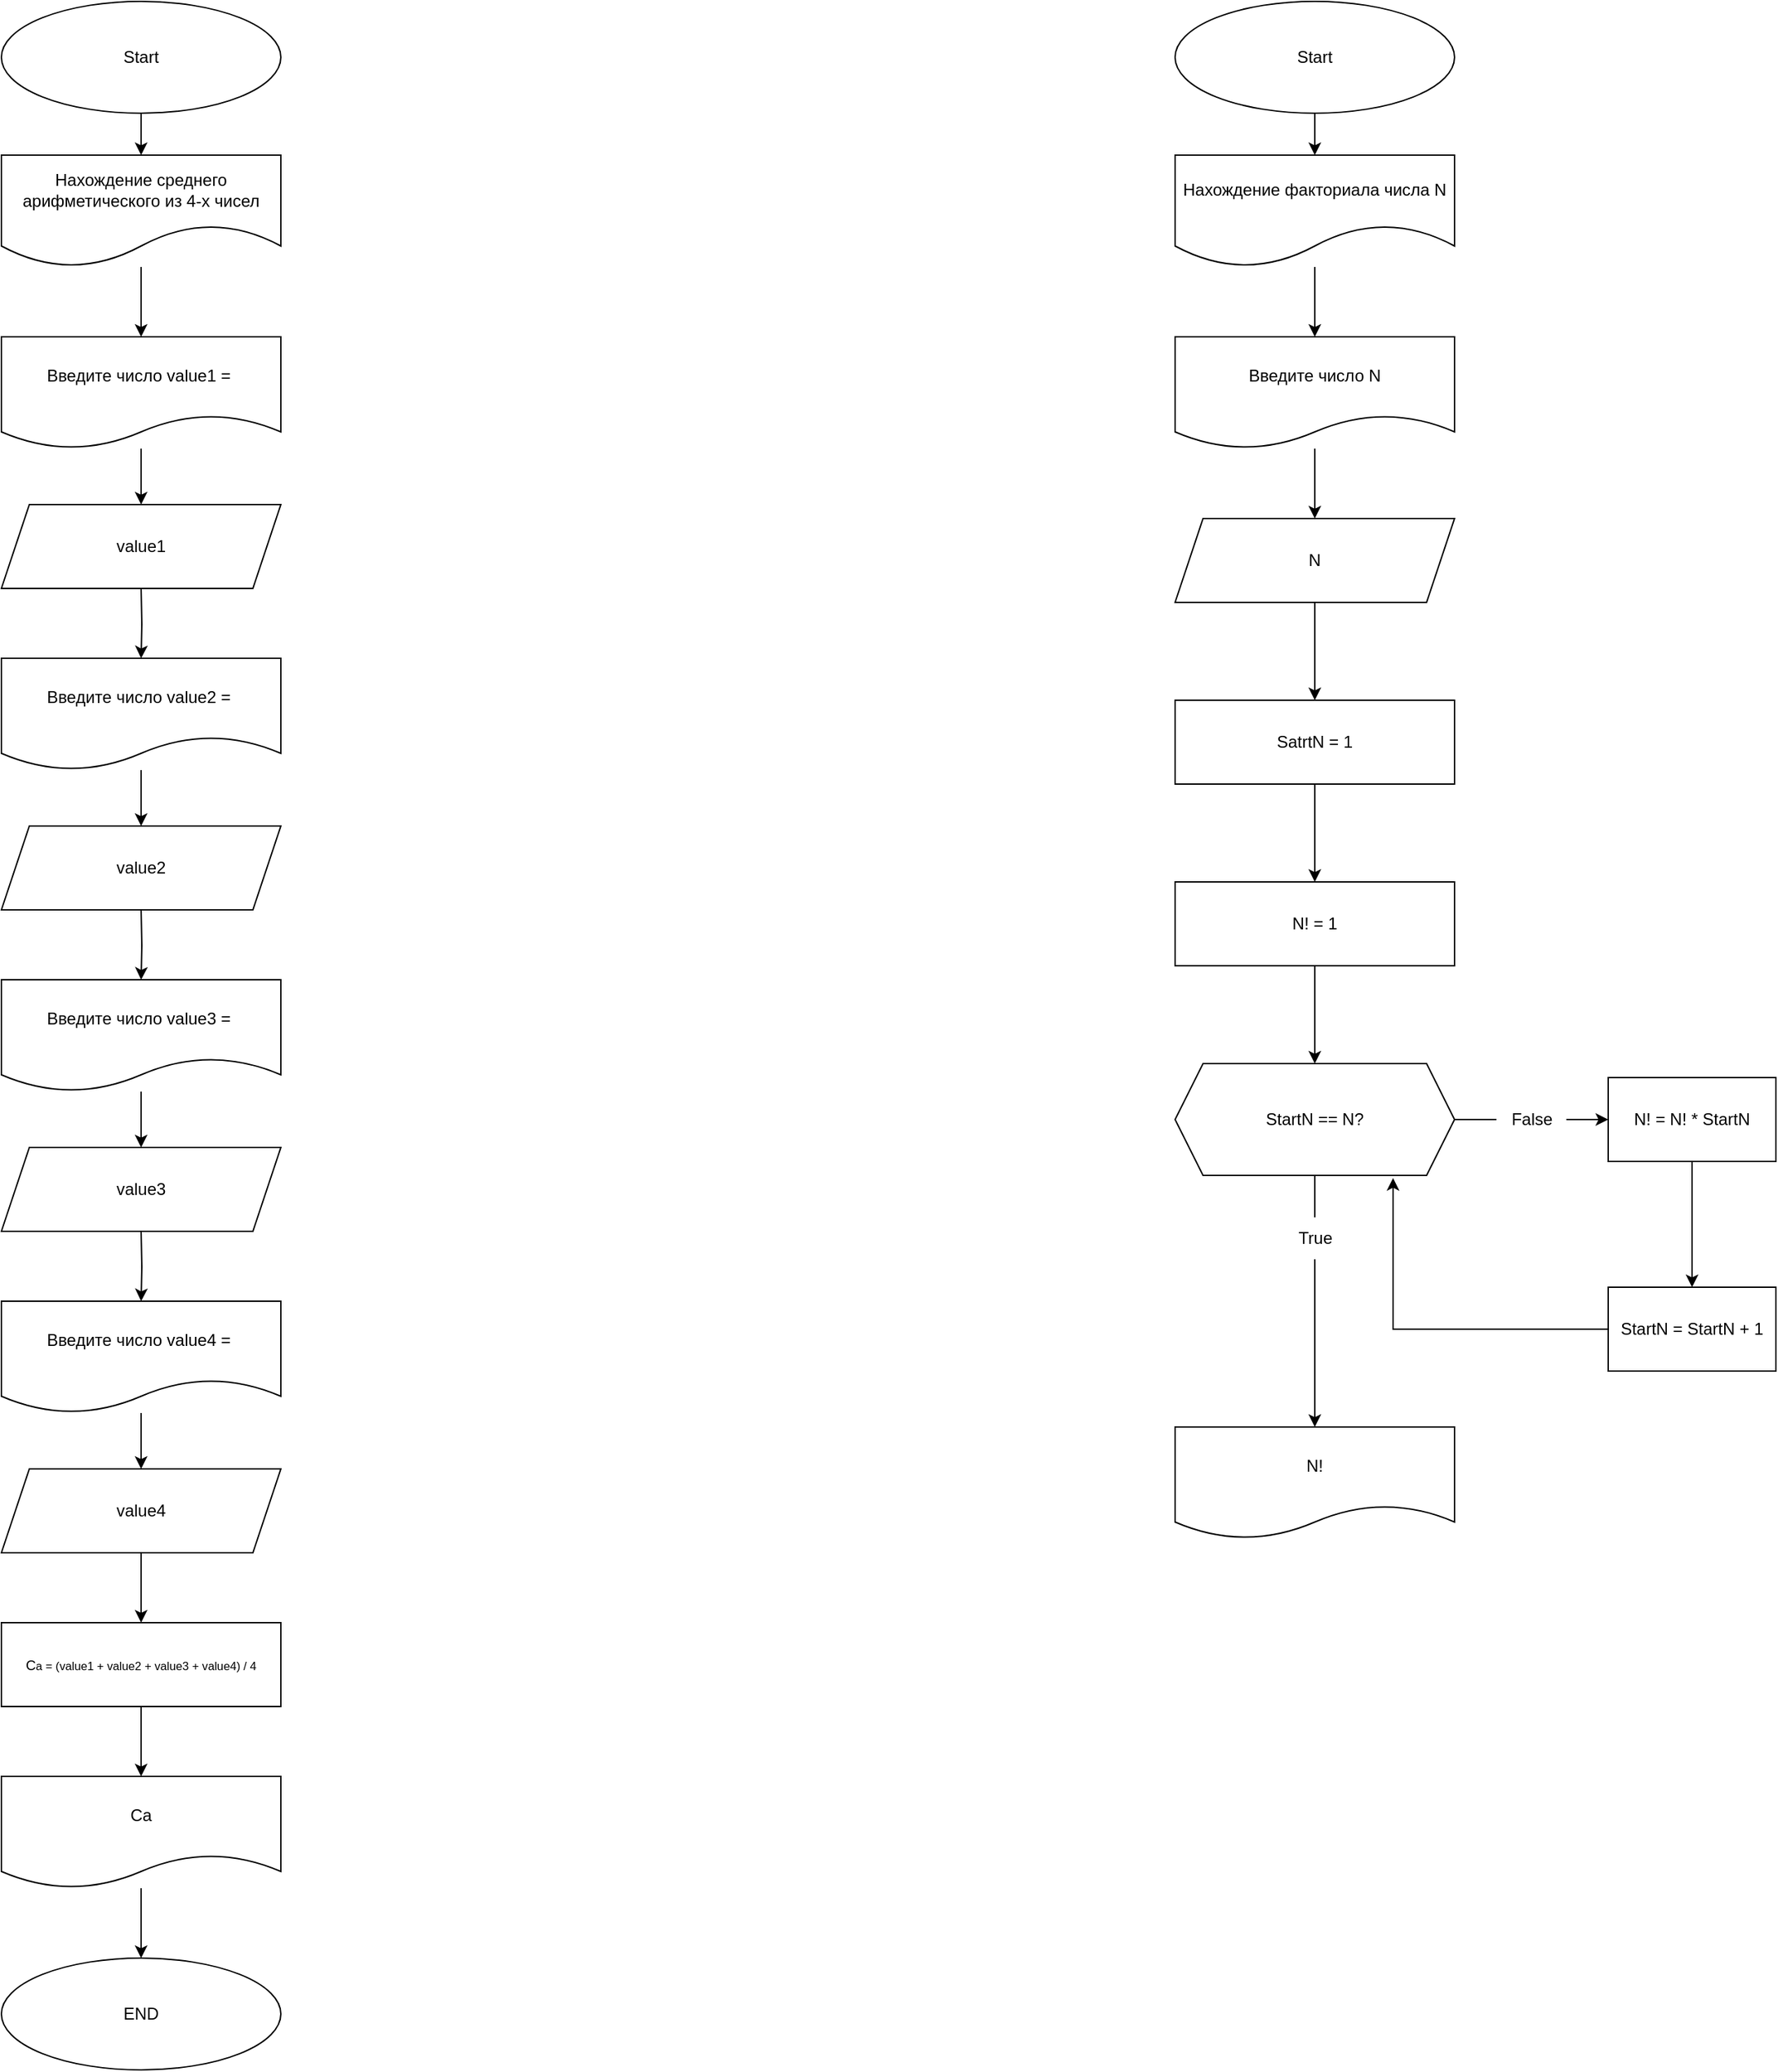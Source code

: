 <mxfile version="20.8.13" type="device"><diagram name="Страница 1" id="cIByhIibaFkoOt2Eq_Z2"><mxGraphModel dx="1559" dy="946" grid="1" gridSize="10" guides="1" tooltips="1" connect="1" arrows="1" fold="1" page="1" pageScale="1" pageWidth="827" pageHeight="1169" math="0" shadow="0"><root><mxCell id="0"/><mxCell id="1" parent="0"/><mxCell id="Iv2fcKn3PIPngfkAk6VK-4" value="" style="edgeStyle=orthogonalEdgeStyle;rounded=0;orthogonalLoop=1;jettySize=auto;html=1;" edge="1" parent="1" source="Iv2fcKn3PIPngfkAk6VK-1" target="Iv2fcKn3PIPngfkAk6VK-3"><mxGeometry relative="1" as="geometry"/></mxCell><mxCell id="Iv2fcKn3PIPngfkAk6VK-1" value="Start" style="ellipse;whiteSpace=wrap;html=1;" vertex="1" parent="1"><mxGeometry x="320" y="40" width="200" height="80" as="geometry"/></mxCell><mxCell id="Iv2fcKn3PIPngfkAk6VK-6" value="" style="edgeStyle=orthogonalEdgeStyle;rounded=0;orthogonalLoop=1;jettySize=auto;html=1;" edge="1" parent="1" source="Iv2fcKn3PIPngfkAk6VK-3" target="Iv2fcKn3PIPngfkAk6VK-5"><mxGeometry relative="1" as="geometry"/></mxCell><mxCell id="Iv2fcKn3PIPngfkAk6VK-3" value="Нахождение среднего арифметического из 4-х чисел" style="shape=document;whiteSpace=wrap;html=1;boundedLbl=1;size=0.375;" vertex="1" parent="1"><mxGeometry x="320" y="150" width="200" height="80" as="geometry"/></mxCell><mxCell id="Iv2fcKn3PIPngfkAk6VK-10" value="" style="edgeStyle=orthogonalEdgeStyle;rounded=0;orthogonalLoop=1;jettySize=auto;html=1;" edge="1" parent="1" source="Iv2fcKn3PIPngfkAk6VK-5" target="Iv2fcKn3PIPngfkAk6VK-9"><mxGeometry relative="1" as="geometry"/></mxCell><mxCell id="Iv2fcKn3PIPngfkAk6VK-5" value="Введите число value1 =&amp;nbsp;" style="shape=document;whiteSpace=wrap;html=1;boundedLbl=1;" vertex="1" parent="1"><mxGeometry x="320" y="280" width="200" height="80" as="geometry"/></mxCell><mxCell id="Iv2fcKn3PIPngfkAk6VK-9" value="value1" style="shape=parallelogram;perimeter=parallelogramPerimeter;whiteSpace=wrap;html=1;fixedSize=1;" vertex="1" parent="1"><mxGeometry x="320" y="400" width="200" height="60" as="geometry"/></mxCell><mxCell id="Iv2fcKn3PIPngfkAk6VK-13" value="" style="edgeStyle=orthogonalEdgeStyle;rounded=0;orthogonalLoop=1;jettySize=auto;html=1;" edge="1" parent="1" target="Iv2fcKn3PIPngfkAk6VK-15"><mxGeometry relative="1" as="geometry"><mxPoint x="420" y="460" as="sourcePoint"/></mxGeometry></mxCell><mxCell id="Iv2fcKn3PIPngfkAk6VK-14" value="" style="edgeStyle=orthogonalEdgeStyle;rounded=0;orthogonalLoop=1;jettySize=auto;html=1;" edge="1" parent="1" source="Iv2fcKn3PIPngfkAk6VK-15" target="Iv2fcKn3PIPngfkAk6VK-16"><mxGeometry relative="1" as="geometry"/></mxCell><mxCell id="Iv2fcKn3PIPngfkAk6VK-15" value="Введите число value2 =&amp;nbsp;" style="shape=document;whiteSpace=wrap;html=1;boundedLbl=1;" vertex="1" parent="1"><mxGeometry x="320" y="510" width="200" height="80" as="geometry"/></mxCell><mxCell id="Iv2fcKn3PIPngfkAk6VK-16" value="value2" style="shape=parallelogram;perimeter=parallelogramPerimeter;whiteSpace=wrap;html=1;fixedSize=1;" vertex="1" parent="1"><mxGeometry x="320" y="630" width="200" height="60" as="geometry"/></mxCell><mxCell id="Iv2fcKn3PIPngfkAk6VK-17" value="" style="edgeStyle=orthogonalEdgeStyle;rounded=0;orthogonalLoop=1;jettySize=auto;html=1;" edge="1" parent="1" target="Iv2fcKn3PIPngfkAk6VK-19"><mxGeometry relative="1" as="geometry"><mxPoint x="420" y="690" as="sourcePoint"/></mxGeometry></mxCell><mxCell id="Iv2fcKn3PIPngfkAk6VK-18" value="" style="edgeStyle=orthogonalEdgeStyle;rounded=0;orthogonalLoop=1;jettySize=auto;html=1;" edge="1" parent="1" source="Iv2fcKn3PIPngfkAk6VK-19" target="Iv2fcKn3PIPngfkAk6VK-20"><mxGeometry relative="1" as="geometry"/></mxCell><mxCell id="Iv2fcKn3PIPngfkAk6VK-19" value="Введите число value3 =&amp;nbsp;" style="shape=document;whiteSpace=wrap;html=1;boundedLbl=1;" vertex="1" parent="1"><mxGeometry x="320" y="740" width="200" height="80" as="geometry"/></mxCell><mxCell id="Iv2fcKn3PIPngfkAk6VK-20" value="value3" style="shape=parallelogram;perimeter=parallelogramPerimeter;whiteSpace=wrap;html=1;fixedSize=1;" vertex="1" parent="1"><mxGeometry x="320" y="860" width="200" height="60" as="geometry"/></mxCell><mxCell id="Iv2fcKn3PIPngfkAk6VK-21" value="" style="edgeStyle=orthogonalEdgeStyle;rounded=0;orthogonalLoop=1;jettySize=auto;html=1;" edge="1" parent="1" target="Iv2fcKn3PIPngfkAk6VK-23"><mxGeometry relative="1" as="geometry"><mxPoint x="420" y="920" as="sourcePoint"/></mxGeometry></mxCell><mxCell id="Iv2fcKn3PIPngfkAk6VK-22" value="" style="edgeStyle=orthogonalEdgeStyle;rounded=0;orthogonalLoop=1;jettySize=auto;html=1;" edge="1" parent="1" source="Iv2fcKn3PIPngfkAk6VK-23" target="Iv2fcKn3PIPngfkAk6VK-24"><mxGeometry relative="1" as="geometry"/></mxCell><mxCell id="Iv2fcKn3PIPngfkAk6VK-23" value="Введите число value4 =&amp;nbsp;" style="shape=document;whiteSpace=wrap;html=1;boundedLbl=1;" vertex="1" parent="1"><mxGeometry x="320" y="970" width="200" height="80" as="geometry"/></mxCell><mxCell id="Iv2fcKn3PIPngfkAk6VK-26" value="" style="edgeStyle=orthogonalEdgeStyle;rounded=0;orthogonalLoop=1;jettySize=auto;html=1;" edge="1" parent="1" source="Iv2fcKn3PIPngfkAk6VK-24" target="Iv2fcKn3PIPngfkAk6VK-25"><mxGeometry relative="1" as="geometry"/></mxCell><mxCell id="Iv2fcKn3PIPngfkAk6VK-24" value="value4" style="shape=parallelogram;perimeter=parallelogramPerimeter;whiteSpace=wrap;html=1;fixedSize=1;" vertex="1" parent="1"><mxGeometry x="320" y="1090" width="200" height="60" as="geometry"/></mxCell><mxCell id="Iv2fcKn3PIPngfkAk6VK-29" value="" style="edgeStyle=orthogonalEdgeStyle;rounded=0;orthogonalLoop=1;jettySize=auto;html=1;" edge="1" parent="1" source="Iv2fcKn3PIPngfkAk6VK-25" target="Iv2fcKn3PIPngfkAk6VK-28"><mxGeometry relative="1" as="geometry"/></mxCell><mxCell id="Iv2fcKn3PIPngfkAk6VK-25" value="&lt;span style=&quot;font-size: 10px;&quot;&gt;C&lt;/span&gt;&lt;span style=&quot;font-size: 8.333px;&quot;&gt;a = (value1 + value2 + value3 + value4) / 4&lt;/span&gt;" style="whiteSpace=wrap;html=1;" vertex="1" parent="1"><mxGeometry x="320" y="1200" width="200" height="60" as="geometry"/></mxCell><mxCell id="Iv2fcKn3PIPngfkAk6VK-31" value="" style="edgeStyle=orthogonalEdgeStyle;rounded=0;orthogonalLoop=1;jettySize=auto;html=1;" edge="1" parent="1" source="Iv2fcKn3PIPngfkAk6VK-28" target="Iv2fcKn3PIPngfkAk6VK-30"><mxGeometry relative="1" as="geometry"/></mxCell><mxCell id="Iv2fcKn3PIPngfkAk6VK-28" value="Ca" style="shape=document;whiteSpace=wrap;html=1;boundedLbl=1;" vertex="1" parent="1"><mxGeometry x="320" y="1310" width="200" height="80" as="geometry"/></mxCell><mxCell id="Iv2fcKn3PIPngfkAk6VK-30" value="END" style="ellipse;whiteSpace=wrap;html=1;" vertex="1" parent="1"><mxGeometry x="320" y="1440" width="200" height="80" as="geometry"/></mxCell><mxCell id="Iv2fcKn3PIPngfkAk6VK-32" value="" style="edgeStyle=orthogonalEdgeStyle;rounded=0;orthogonalLoop=1;jettySize=auto;html=1;" edge="1" parent="1" source="Iv2fcKn3PIPngfkAk6VK-33" target="Iv2fcKn3PIPngfkAk6VK-34"><mxGeometry relative="1" as="geometry"/></mxCell><mxCell id="Iv2fcKn3PIPngfkAk6VK-33" value="Start" style="ellipse;whiteSpace=wrap;html=1;" vertex="1" parent="1"><mxGeometry x="1160" y="40" width="200" height="80" as="geometry"/></mxCell><mxCell id="Iv2fcKn3PIPngfkAk6VK-39" value="" style="edgeStyle=orthogonalEdgeStyle;rounded=0;orthogonalLoop=1;jettySize=auto;html=1;" edge="1" parent="1" source="Iv2fcKn3PIPngfkAk6VK-34" target="Iv2fcKn3PIPngfkAk6VK-38"><mxGeometry relative="1" as="geometry"/></mxCell><mxCell id="Iv2fcKn3PIPngfkAk6VK-34" value="Нахождение факториала числа N" style="shape=document;whiteSpace=wrap;html=1;boundedLbl=1;size=0.375;" vertex="1" parent="1"><mxGeometry x="1160" y="150" width="200" height="80" as="geometry"/></mxCell><mxCell id="Iv2fcKn3PIPngfkAk6VK-42" value="" style="edgeStyle=orthogonalEdgeStyle;rounded=0;orthogonalLoop=1;jettySize=auto;html=1;" edge="1" parent="1" source="Iv2fcKn3PIPngfkAk6VK-38" target="Iv2fcKn3PIPngfkAk6VK-41"><mxGeometry relative="1" as="geometry"/></mxCell><mxCell id="Iv2fcKn3PIPngfkAk6VK-38" value="Введите число N" style="shape=document;whiteSpace=wrap;html=1;boundedLbl=1;" vertex="1" parent="1"><mxGeometry x="1160" y="280" width="200" height="80" as="geometry"/></mxCell><mxCell id="Iv2fcKn3PIPngfkAk6VK-45" value="" style="edgeStyle=orthogonalEdgeStyle;rounded=0;orthogonalLoop=1;jettySize=auto;html=1;" edge="1" parent="1" source="Iv2fcKn3PIPngfkAk6VK-41" target="Iv2fcKn3PIPngfkAk6VK-44"><mxGeometry relative="1" as="geometry"/></mxCell><mxCell id="Iv2fcKn3PIPngfkAk6VK-41" value="N" style="shape=parallelogram;perimeter=parallelogramPerimeter;whiteSpace=wrap;html=1;fixedSize=1;" vertex="1" parent="1"><mxGeometry x="1160" y="410" width="200" height="60" as="geometry"/></mxCell><mxCell id="Iv2fcKn3PIPngfkAk6VK-47" value="" style="edgeStyle=orthogonalEdgeStyle;rounded=0;orthogonalLoop=1;jettySize=auto;html=1;entryX=0.5;entryY=0;entryDx=0;entryDy=0;" edge="1" parent="1" source="Iv2fcKn3PIPngfkAk6VK-44" target="Iv2fcKn3PIPngfkAk6VK-55"><mxGeometry relative="1" as="geometry"><mxPoint x="1310" y="640" as="targetPoint"/></mxGeometry></mxCell><mxCell id="Iv2fcKn3PIPngfkAk6VK-44" value="SatrtN = 1" style="whiteSpace=wrap;html=1;" vertex="1" parent="1"><mxGeometry x="1160" y="540" width="200" height="60" as="geometry"/></mxCell><mxCell id="Iv2fcKn3PIPngfkAk6VK-50" value="" style="edgeStyle=orthogonalEdgeStyle;rounded=0;orthogonalLoop=1;jettySize=auto;html=1;startArrow=none;" edge="1" parent="1" source="Iv2fcKn3PIPngfkAk6VK-51" target="Iv2fcKn3PIPngfkAk6VK-49"><mxGeometry relative="1" as="geometry"><Array as="points"><mxPoint x="1260" y="960"/><mxPoint x="1260" y="960"/></Array></mxGeometry></mxCell><mxCell id="Iv2fcKn3PIPngfkAk6VK-59" value="" style="edgeStyle=orthogonalEdgeStyle;rounded=0;orthogonalLoop=1;jettySize=auto;html=1;startArrow=none;" edge="1" parent="1" source="Iv2fcKn3PIPngfkAk6VK-63" target="Iv2fcKn3PIPngfkAk6VK-58"><mxGeometry relative="1" as="geometry"/></mxCell><mxCell id="Iv2fcKn3PIPngfkAk6VK-46" value="StartN == N?" style="shape=hexagon;perimeter=hexagonPerimeter2;whiteSpace=wrap;html=1;fixedSize=1;direction=west;" vertex="1" parent="1"><mxGeometry x="1160" y="800" width="200" height="80" as="geometry"/></mxCell><mxCell id="Iv2fcKn3PIPngfkAk6VK-49" value="N!" style="shape=document;whiteSpace=wrap;html=1;boundedLbl=1;" vertex="1" parent="1"><mxGeometry x="1160" y="1060" width="200" height="80" as="geometry"/></mxCell><mxCell id="Iv2fcKn3PIPngfkAk6VK-52" value="" style="edgeStyle=orthogonalEdgeStyle;rounded=0;orthogonalLoop=1;jettySize=auto;html=1;endArrow=none;" edge="1" parent="1" source="Iv2fcKn3PIPngfkAk6VK-46" target="Iv2fcKn3PIPngfkAk6VK-51"><mxGeometry relative="1" as="geometry"><mxPoint x="1260" y="880" as="sourcePoint"/><mxPoint x="1260" y="960" as="targetPoint"/></mxGeometry></mxCell><mxCell id="Iv2fcKn3PIPngfkAk6VK-51" value="True" style="text;html=1;align=center;verticalAlign=middle;resizable=0;points=[];autosize=1;strokeColor=none;fillColor=none;" vertex="1" parent="1"><mxGeometry x="1235" y="910" width="50" height="30" as="geometry"/></mxCell><mxCell id="Iv2fcKn3PIPngfkAk6VK-56" style="edgeStyle=orthogonalEdgeStyle;rounded=0;orthogonalLoop=1;jettySize=auto;html=1;entryX=0.5;entryY=1;entryDx=0;entryDy=0;" edge="1" parent="1" source="Iv2fcKn3PIPngfkAk6VK-55" target="Iv2fcKn3PIPngfkAk6VK-46"><mxGeometry relative="1" as="geometry"><mxPoint x="1330" y="770" as="targetPoint"/></mxGeometry></mxCell><mxCell id="Iv2fcKn3PIPngfkAk6VK-55" value="N! = 1" style="whiteSpace=wrap;html=1;" vertex="1" parent="1"><mxGeometry x="1160" y="670" width="200" height="60" as="geometry"/></mxCell><mxCell id="Iv2fcKn3PIPngfkAk6VK-61" value="" style="edgeStyle=orthogonalEdgeStyle;rounded=0;orthogonalLoop=1;jettySize=auto;html=1;" edge="1" parent="1" source="Iv2fcKn3PIPngfkAk6VK-58" target="Iv2fcKn3PIPngfkAk6VK-60"><mxGeometry relative="1" as="geometry"/></mxCell><mxCell id="Iv2fcKn3PIPngfkAk6VK-58" value="N! = N! * StartN" style="whiteSpace=wrap;html=1;" vertex="1" parent="1"><mxGeometry x="1470" y="810" width="120" height="60" as="geometry"/></mxCell><mxCell id="Iv2fcKn3PIPngfkAk6VK-65" style="edgeStyle=orthogonalEdgeStyle;rounded=0;orthogonalLoop=1;jettySize=auto;html=1;entryX=0.22;entryY=-0.023;entryDx=0;entryDy=0;entryPerimeter=0;" edge="1" parent="1" source="Iv2fcKn3PIPngfkAk6VK-60" target="Iv2fcKn3PIPngfkAk6VK-46"><mxGeometry relative="1" as="geometry"/></mxCell><mxCell id="Iv2fcKn3PIPngfkAk6VK-60" value="StartN = StartN + 1" style="whiteSpace=wrap;html=1;" vertex="1" parent="1"><mxGeometry x="1470" y="960" width="120" height="60" as="geometry"/></mxCell><mxCell id="Iv2fcKn3PIPngfkAk6VK-64" value="" style="edgeStyle=orthogonalEdgeStyle;rounded=0;orthogonalLoop=1;jettySize=auto;html=1;endArrow=none;" edge="1" parent="1" source="Iv2fcKn3PIPngfkAk6VK-46" target="Iv2fcKn3PIPngfkAk6VK-63"><mxGeometry relative="1" as="geometry"><mxPoint x="1360" y="840" as="sourcePoint"/><mxPoint x="1500" y="840" as="targetPoint"/></mxGeometry></mxCell><mxCell id="Iv2fcKn3PIPngfkAk6VK-63" value="False" style="text;html=1;align=center;verticalAlign=middle;resizable=0;points=[];autosize=1;strokeColor=none;fillColor=none;" vertex="1" parent="1"><mxGeometry x="1390" y="825" width="50" height="30" as="geometry"/></mxCell></root></mxGraphModel></diagram></mxfile>